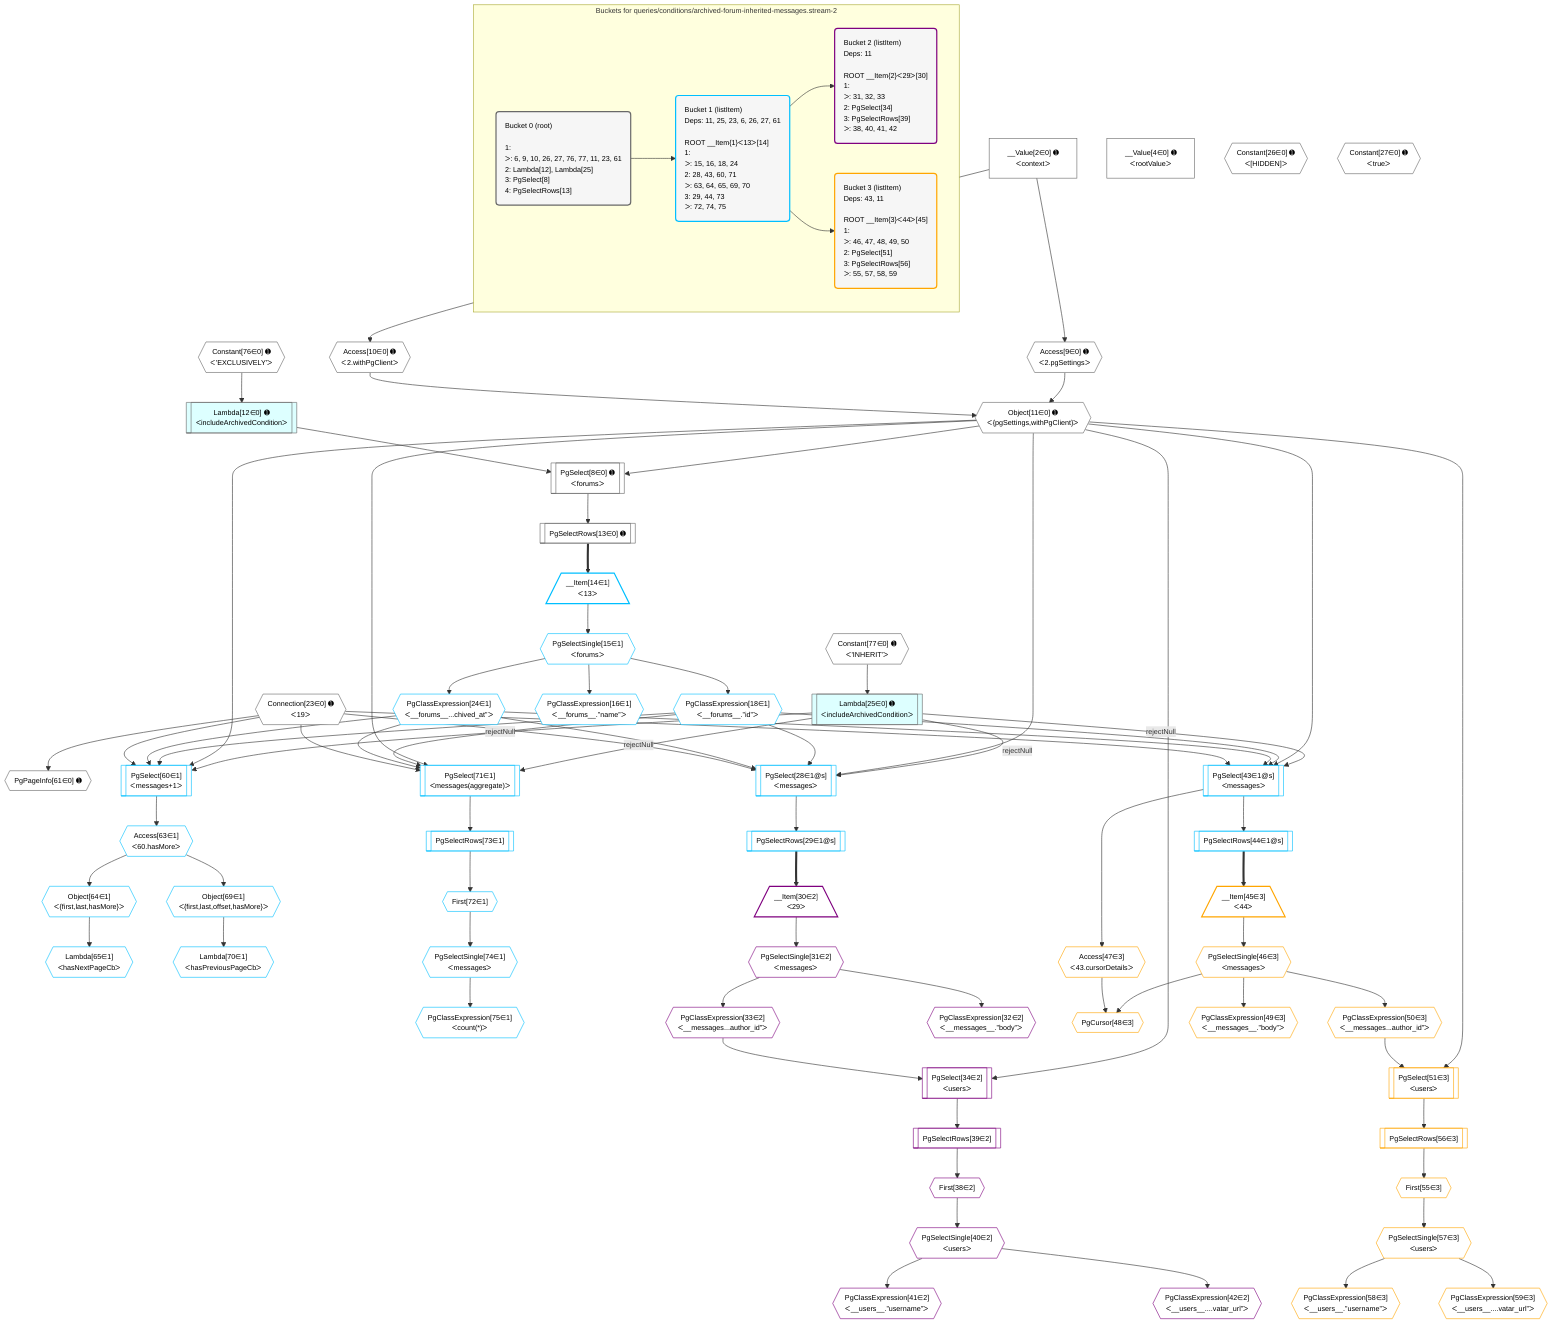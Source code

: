 %%{init: {'themeVariables': { 'fontSize': '12px'}}}%%
graph TD
    classDef path fill:#eee,stroke:#000,color:#000
    classDef plan fill:#fff,stroke-width:1px,color:#000
    classDef itemplan fill:#fff,stroke-width:2px,color:#000
    classDef unbatchedplan fill:#dff,stroke-width:1px,color:#000
    classDef sideeffectplan fill:#fcc,stroke-width:2px,color:#000
    classDef bucket fill:#f6f6f6,color:#000,stroke-width:2px,text-align:left


    %% plan dependencies
    PgSelect8[["PgSelect[8∈0] ➊<br />ᐸforumsᐳ"]]:::plan
    Object11{{"Object[11∈0] ➊<br />ᐸ{pgSettings,withPgClient}ᐳ"}}:::plan
    Lambda12[["Lambda[12∈0] ➊<br />ᐸincludeArchivedConditionᐳ"]]:::unbatchedplan
    Object11 & Lambda12 --> PgSelect8
    Access9{{"Access[9∈0] ➊<br />ᐸ2.pgSettingsᐳ"}}:::plan
    Access10{{"Access[10∈0] ➊<br />ᐸ2.withPgClientᐳ"}}:::plan
    Access9 & Access10 --> Object11
    Connection23{{"Connection[23∈0] ➊<br />ᐸ19ᐳ"}}:::plan
    __Value2["__Value[2∈0] ➊<br />ᐸcontextᐳ"]:::plan
    __Value2 --> Access9
    __Value2 --> Access10
    Constant76{{"Constant[76∈0] ➊<br />ᐸ'EXCLUSIVELY'ᐳ"}}:::plan
    Constant76 --> Lambda12
    PgSelectRows13[["PgSelectRows[13∈0] ➊"]]:::plan
    PgSelect8 --> PgSelectRows13
    Lambda25[["Lambda[25∈0] ➊<br />ᐸincludeArchivedConditionᐳ"]]:::unbatchedplan
    Constant77{{"Constant[77∈0] ➊<br />ᐸ'INHERIT'ᐳ"}}:::plan
    Constant77 --> Lambda25
    PgPageInfo61{{"PgPageInfo[61∈0] ➊"}}:::plan
    Connection23 --> PgPageInfo61
    __Value4["__Value[4∈0] ➊<br />ᐸrootValueᐳ"]:::plan
    Constant26{{"Constant[26∈0] ➊<br />ᐸ[HIDDEN]ᐳ"}}:::plan
    Constant27{{"Constant[27∈0] ➊<br />ᐸtrueᐳ"}}:::plan
    PgSelect28[["PgSelect[28∈1@s]<br />ᐸmessagesᐳ"]]:::plan
    PgClassExpression18{{"PgClassExpression[18∈1]<br />ᐸ__forums__.”id”ᐳ"}}:::plan
    PgClassExpression24{{"PgClassExpression[24∈1]<br />ᐸ__forums__...chived_at”ᐳ"}}:::plan
    Lambda25 -->|rejectNull| PgSelect28
    Object11 & PgClassExpression18 & PgClassExpression24 & Connection23 --> PgSelect28
    PgSelect43[["PgSelect[43∈1@s]<br />ᐸmessagesᐳ"]]:::plan
    Lambda25 -->|rejectNull| PgSelect43
    Object11 & PgClassExpression18 & PgClassExpression24 & Connection23 --> PgSelect43
    PgSelect60[["PgSelect[60∈1]<br />ᐸmessages+1ᐳ"]]:::plan
    Lambda25 -->|rejectNull| PgSelect60
    Object11 & PgClassExpression18 & PgClassExpression24 & Connection23 --> PgSelect60
    PgSelect71[["PgSelect[71∈1]<br />ᐸmessages(aggregate)ᐳ"]]:::plan
    Lambda25 -->|rejectNull| PgSelect71
    Object11 & PgClassExpression18 & PgClassExpression24 & Connection23 --> PgSelect71
    Object69{{"Object[69∈1]<br />ᐸ{first,last,offset,hasMore}ᐳ"}}:::plan
    Access63{{"Access[63∈1]<br />ᐸ60.hasMoreᐳ"}}:::plan
    Access63 --> Object69
    Object64{{"Object[64∈1]<br />ᐸ{first,last,hasMore}ᐳ"}}:::plan
    Access63 --> Object64
    __Item14[/"__Item[14∈1]<br />ᐸ13ᐳ"\]:::itemplan
    PgSelectRows13 ==> __Item14
    PgSelectSingle15{{"PgSelectSingle[15∈1]<br />ᐸforumsᐳ"}}:::plan
    __Item14 --> PgSelectSingle15
    PgClassExpression16{{"PgClassExpression[16∈1]<br />ᐸ__forums__.”name”ᐳ"}}:::plan
    PgSelectSingle15 --> PgClassExpression16
    PgSelectSingle15 --> PgClassExpression18
    PgSelectSingle15 --> PgClassExpression24
    PgSelectRows29[["PgSelectRows[29∈1@s]"]]:::plan
    PgSelect28 --> PgSelectRows29
    PgSelectRows44[["PgSelectRows[44∈1@s]"]]:::plan
    PgSelect43 --> PgSelectRows44
    PgSelect60 --> Access63
    Lambda65{{"Lambda[65∈1]<br />ᐸhasNextPageCbᐳ"}}:::plan
    Object64 --> Lambda65
    Lambda70{{"Lambda[70∈1]<br />ᐸhasPreviousPageCbᐳ"}}:::plan
    Object69 --> Lambda70
    First72{{"First[72∈1]"}}:::plan
    PgSelectRows73[["PgSelectRows[73∈1]"]]:::plan
    PgSelectRows73 --> First72
    PgSelect71 --> PgSelectRows73
    PgSelectSingle74{{"PgSelectSingle[74∈1]<br />ᐸmessagesᐳ"}}:::plan
    First72 --> PgSelectSingle74
    PgClassExpression75{{"PgClassExpression[75∈1]<br />ᐸcount(*)ᐳ"}}:::plan
    PgSelectSingle74 --> PgClassExpression75
    PgSelect34[["PgSelect[34∈2]<br />ᐸusersᐳ"]]:::plan
    PgClassExpression33{{"PgClassExpression[33∈2]<br />ᐸ__messages...author_id”ᐳ"}}:::plan
    Object11 & PgClassExpression33 --> PgSelect34
    __Item30[/"__Item[30∈2]<br />ᐸ29ᐳ"\]:::itemplan
    PgSelectRows29 ==> __Item30
    PgSelectSingle31{{"PgSelectSingle[31∈2]<br />ᐸmessagesᐳ"}}:::plan
    __Item30 --> PgSelectSingle31
    PgClassExpression32{{"PgClassExpression[32∈2]<br />ᐸ__messages__.”body”ᐳ"}}:::plan
    PgSelectSingle31 --> PgClassExpression32
    PgSelectSingle31 --> PgClassExpression33
    First38{{"First[38∈2]"}}:::plan
    PgSelectRows39[["PgSelectRows[39∈2]"]]:::plan
    PgSelectRows39 --> First38
    PgSelect34 --> PgSelectRows39
    PgSelectSingle40{{"PgSelectSingle[40∈2]<br />ᐸusersᐳ"}}:::plan
    First38 --> PgSelectSingle40
    PgClassExpression41{{"PgClassExpression[41∈2]<br />ᐸ__users__.”username”ᐳ"}}:::plan
    PgSelectSingle40 --> PgClassExpression41
    PgClassExpression42{{"PgClassExpression[42∈2]<br />ᐸ__users__....vatar_url”ᐳ"}}:::plan
    PgSelectSingle40 --> PgClassExpression42
    PgCursor48{{"PgCursor[48∈3]"}}:::plan
    PgSelectSingle46{{"PgSelectSingle[46∈3]<br />ᐸmessagesᐳ"}}:::plan
    Access47{{"Access[47∈3]<br />ᐸ43.cursorDetailsᐳ"}}:::plan
    PgSelectSingle46 & Access47 --> PgCursor48
    PgSelect51[["PgSelect[51∈3]<br />ᐸusersᐳ"]]:::plan
    PgClassExpression50{{"PgClassExpression[50∈3]<br />ᐸ__messages...author_id”ᐳ"}}:::plan
    Object11 & PgClassExpression50 --> PgSelect51
    __Item45[/"__Item[45∈3]<br />ᐸ44ᐳ"\]:::itemplan
    PgSelectRows44 ==> __Item45
    __Item45 --> PgSelectSingle46
    PgSelect43 --> Access47
    PgClassExpression49{{"PgClassExpression[49∈3]<br />ᐸ__messages__.”body”ᐳ"}}:::plan
    PgSelectSingle46 --> PgClassExpression49
    PgSelectSingle46 --> PgClassExpression50
    First55{{"First[55∈3]"}}:::plan
    PgSelectRows56[["PgSelectRows[56∈3]"]]:::plan
    PgSelectRows56 --> First55
    PgSelect51 --> PgSelectRows56
    PgSelectSingle57{{"PgSelectSingle[57∈3]<br />ᐸusersᐳ"}}:::plan
    First55 --> PgSelectSingle57
    PgClassExpression58{{"PgClassExpression[58∈3]<br />ᐸ__users__.”username”ᐳ"}}:::plan
    PgSelectSingle57 --> PgClassExpression58
    PgClassExpression59{{"PgClassExpression[59∈3]<br />ᐸ__users__....vatar_url”ᐳ"}}:::plan
    PgSelectSingle57 --> PgClassExpression59

    %% define steps

    subgraph "Buckets for queries/conditions/archived-forum-inherited-messages.stream-2"
    Bucket0("Bucket 0 (root)<br /><br />1: <br />ᐳ: 6, 9, 10, 26, 27, 76, 77, 11, 23, 61<br />2: Lambda[12], Lambda[25]<br />3: PgSelect[8]<br />4: PgSelectRows[13]"):::bucket
    classDef bucket0 stroke:#696969
    class Bucket0,__Value2,__Value4,PgSelect8,Access9,Access10,Object11,Lambda12,PgSelectRows13,Connection23,Lambda25,Constant26,Constant27,PgPageInfo61,Constant76,Constant77 bucket0
    Bucket1("Bucket 1 (listItem)<br />Deps: 11, 25, 23, 6, 26, 27, 61<br /><br />ROOT __Item{1}ᐸ13ᐳ[14]<br />1: <br />ᐳ: 15, 16, 18, 24<br />2: 28, 43, 60, 71<br />ᐳ: 63, 64, 65, 69, 70<br />3: 29, 44, 73<br />ᐳ: 72, 74, 75"):::bucket
    classDef bucket1 stroke:#00bfff
    class Bucket1,__Item14,PgSelectSingle15,PgClassExpression16,PgClassExpression18,PgClassExpression24,PgSelect28,PgSelectRows29,PgSelect43,PgSelectRows44,PgSelect60,Access63,Object64,Lambda65,Object69,Lambda70,PgSelect71,First72,PgSelectRows73,PgSelectSingle74,PgClassExpression75 bucket1
    Bucket2("Bucket 2 (listItem)<br />Deps: 11<br /><br />ROOT __Item{2}ᐸ29ᐳ[30]<br />1: <br />ᐳ: 31, 32, 33<br />2: PgSelect[34]<br />3: PgSelectRows[39]<br />ᐳ: 38, 40, 41, 42"):::bucket
    classDef bucket2 stroke:#7f007f
    class Bucket2,__Item30,PgSelectSingle31,PgClassExpression32,PgClassExpression33,PgSelect34,First38,PgSelectRows39,PgSelectSingle40,PgClassExpression41,PgClassExpression42 bucket2
    Bucket3("Bucket 3 (listItem)<br />Deps: 43, 11<br /><br />ROOT __Item{3}ᐸ44ᐳ[45]<br />1: <br />ᐳ: 46, 47, 48, 49, 50<br />2: PgSelect[51]<br />3: PgSelectRows[56]<br />ᐳ: 55, 57, 58, 59"):::bucket
    classDef bucket3 stroke:#ffa500
    class Bucket3,__Item45,PgSelectSingle46,Access47,PgCursor48,PgClassExpression49,PgClassExpression50,PgSelect51,First55,PgSelectRows56,PgSelectSingle57,PgClassExpression58,PgClassExpression59 bucket3
    Bucket0 --> Bucket1
    Bucket1 --> Bucket2 & Bucket3
    end